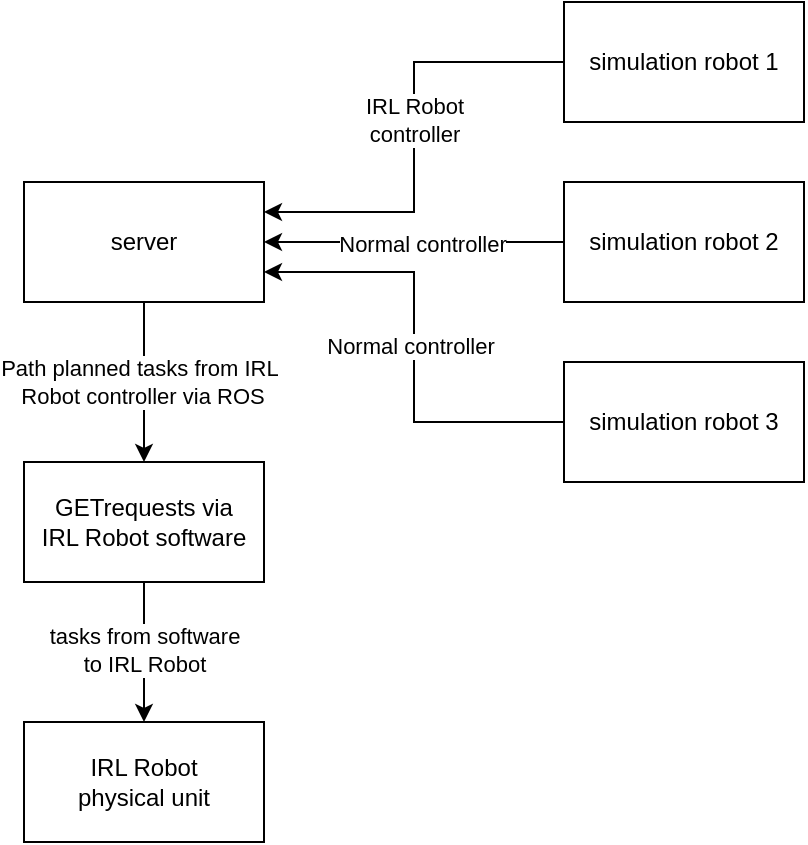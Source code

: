 <mxfile version="24.5.3" type="device">
  <diagram name="Page-1" id="SsNnFlR7t8BGm8i1g8vN">
    <mxGraphModel dx="1050" dy="621" grid="1" gridSize="10" guides="1" tooltips="1" connect="1" arrows="1" fold="1" page="1" pageScale="1" pageWidth="850" pageHeight="1100" math="0" shadow="0">
      <root>
        <mxCell id="0" />
        <mxCell id="1" parent="0" />
        <mxCell id="YVl8qz3KRoCUB7CdXkq7-1" value="IRL Robot&lt;div&gt;physical unit&lt;/div&gt;" style="rounded=0;whiteSpace=wrap;html=1;" parent="1" vertex="1">
          <mxGeometry x="320" y="560" width="120" height="60" as="geometry" />
        </mxCell>
        <mxCell id="YVl8qz3KRoCUB7CdXkq7-10" style="edgeStyle=orthogonalEdgeStyle;rounded=0;orthogonalLoop=1;jettySize=auto;html=1;entryX=1;entryY=0.5;entryDx=0;entryDy=0;" parent="1" source="YVl8qz3KRoCUB7CdXkq7-2" target="YVl8qz3KRoCUB7CdXkq7-5" edge="1">
          <mxGeometry relative="1" as="geometry" />
        </mxCell>
        <mxCell id="YVl8qz3KRoCUB7CdXkq7-11" value="Normal controller" style="edgeLabel;html=1;align=center;verticalAlign=middle;resizable=0;points=[];" parent="YVl8qz3KRoCUB7CdXkq7-10" vertex="1" connectable="0">
          <mxGeometry x="-0.051" y="1" relative="1" as="geometry">
            <mxPoint as="offset" />
          </mxGeometry>
        </mxCell>
        <mxCell id="YVl8qz3KRoCUB7CdXkq7-2" value="simulation robot 2" style="rounded=0;whiteSpace=wrap;html=1;" parent="1" vertex="1">
          <mxGeometry x="590" y="290" width="120" height="60" as="geometry" />
        </mxCell>
        <mxCell id="YVl8qz3KRoCUB7CdXkq7-7" style="edgeStyle=orthogonalEdgeStyle;rounded=0;orthogonalLoop=1;jettySize=auto;html=1;entryX=1;entryY=0.25;entryDx=0;entryDy=0;" parent="1" source="YVl8qz3KRoCUB7CdXkq7-3" target="YVl8qz3KRoCUB7CdXkq7-5" edge="1">
          <mxGeometry relative="1" as="geometry" />
        </mxCell>
        <mxCell id="YVl8qz3KRoCUB7CdXkq7-8" value="IRL Robot&lt;div&gt;controller&lt;/div&gt;" style="edgeLabel;html=1;align=center;verticalAlign=middle;resizable=0;points=[];" parent="YVl8qz3KRoCUB7CdXkq7-7" vertex="1" connectable="0">
          <mxGeometry x="-0.075" relative="1" as="geometry">
            <mxPoint as="offset" />
          </mxGeometry>
        </mxCell>
        <mxCell id="YVl8qz3KRoCUB7CdXkq7-3" value="simulation robot 1" style="rounded=0;whiteSpace=wrap;html=1;" parent="1" vertex="1">
          <mxGeometry x="590" y="200" width="120" height="60" as="geometry" />
        </mxCell>
        <mxCell id="YVl8qz3KRoCUB7CdXkq7-12" style="edgeStyle=orthogonalEdgeStyle;rounded=0;orthogonalLoop=1;jettySize=auto;html=1;entryX=1;entryY=0.75;entryDx=0;entryDy=0;" parent="1" source="YVl8qz3KRoCUB7CdXkq7-4" target="YVl8qz3KRoCUB7CdXkq7-5" edge="1">
          <mxGeometry relative="1" as="geometry" />
        </mxCell>
        <mxCell id="YVl8qz3KRoCUB7CdXkq7-13" value="Normal controller" style="edgeLabel;html=1;align=center;verticalAlign=middle;resizable=0;points=[];" parent="YVl8qz3KRoCUB7CdXkq7-12" vertex="1" connectable="0">
          <mxGeometry x="0.004" y="2" relative="1" as="geometry">
            <mxPoint as="offset" />
          </mxGeometry>
        </mxCell>
        <mxCell id="YVl8qz3KRoCUB7CdXkq7-4" value="simulation robot 3" style="rounded=0;whiteSpace=wrap;html=1;" parent="1" vertex="1">
          <mxGeometry x="590" y="380" width="120" height="60" as="geometry" />
        </mxCell>
        <mxCell id="YVl8qz3KRoCUB7CdXkq7-14" style="edgeStyle=orthogonalEdgeStyle;rounded=0;orthogonalLoop=1;jettySize=auto;html=1;entryX=0.5;entryY=0;entryDx=0;entryDy=0;" parent="1" source="YVl8qz3KRoCUB7CdXkq7-5" target="YVl8qz3KRoCUB7CdXkq7-16" edge="1">
          <mxGeometry relative="1" as="geometry">
            <mxPoint x="380" y="430" as="targetPoint" />
          </mxGeometry>
        </mxCell>
        <mxCell id="YVl8qz3KRoCUB7CdXkq7-15" value="Path planned tasks from IRL&amp;nbsp;&lt;div&gt;Robot controller via ROS&lt;/div&gt;" style="edgeLabel;html=1;align=center;verticalAlign=middle;resizable=0;points=[];" parent="YVl8qz3KRoCUB7CdXkq7-14" vertex="1" connectable="0">
          <mxGeometry y="-1" relative="1" as="geometry">
            <mxPoint as="offset" />
          </mxGeometry>
        </mxCell>
        <mxCell id="YVl8qz3KRoCUB7CdXkq7-5" value="server" style="rounded=0;whiteSpace=wrap;html=1;" parent="1" vertex="1">
          <mxGeometry x="320" y="290" width="120" height="60" as="geometry" />
        </mxCell>
        <mxCell id="YVl8qz3KRoCUB7CdXkq7-17" style="edgeStyle=orthogonalEdgeStyle;rounded=0;orthogonalLoop=1;jettySize=auto;html=1;entryX=0.5;entryY=0;entryDx=0;entryDy=0;" parent="1" source="YVl8qz3KRoCUB7CdXkq7-16" target="YVl8qz3KRoCUB7CdXkq7-1" edge="1">
          <mxGeometry relative="1" as="geometry" />
        </mxCell>
        <mxCell id="YVl8qz3KRoCUB7CdXkq7-18" value="tasks from software&lt;div&gt;to IRL Robot&lt;/div&gt;" style="edgeLabel;html=1;align=center;verticalAlign=middle;resizable=0;points=[];" parent="YVl8qz3KRoCUB7CdXkq7-17" vertex="1" connectable="0">
          <mxGeometry x="-0.333" y="-2" relative="1" as="geometry">
            <mxPoint x="2" y="10" as="offset" />
          </mxGeometry>
        </mxCell>
        <mxCell id="YVl8qz3KRoCUB7CdXkq7-16" value="GETrequests via&lt;div&gt;IRL Robot software&lt;/div&gt;" style="rounded=0;whiteSpace=wrap;html=1;" parent="1" vertex="1">
          <mxGeometry x="320" y="430" width="120" height="60" as="geometry" />
        </mxCell>
      </root>
    </mxGraphModel>
  </diagram>
</mxfile>
